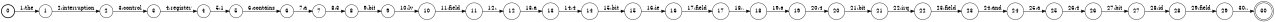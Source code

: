 digraph FST {
rankdir = LR;
size = "8.5,11";
label = "";
center = 1;
orientation = Portrait;
ranksep = "0.4";
nodesep = "0.25";
0 [label = "0", shape = circle, style = bold, fontsize = 14]
	0 -> 1 [label = "1:the", fontsize = 14];
1 [label = "1", shape = circle, style = solid, fontsize = 14]
	1 -> 2 [label = "2:interruption", fontsize = 14];
2 [label = "2", shape = circle, style = solid, fontsize = 14]
	2 -> 3 [label = "3:control", fontsize = 14];
3 [label = "3", shape = circle, style = solid, fontsize = 14]
	3 -> 4 [label = "4:register", fontsize = 14];
4 [label = "4", shape = circle, style = solid, fontsize = 14]
	4 -> 5 [label = "5:1", fontsize = 14];
5 [label = "5", shape = circle, style = solid, fontsize = 14]
	5 -> 6 [label = "6:contains", fontsize = 14];
6 [label = "6", shape = circle, style = solid, fontsize = 14]
	6 -> 7 [label = "7:a", fontsize = 14];
7 [label = "7", shape = circle, style = solid, fontsize = 14]
	7 -> 8 [label = "8:3", fontsize = 14];
8 [label = "8", shape = circle, style = solid, fontsize = 14]
	8 -> 9 [label = "9:bit", fontsize = 14];
9 [label = "9", shape = circle, style = solid, fontsize = 14]
	9 -> 10 [label = "10:lv", fontsize = 14];
10 [label = "10", shape = circle, style = solid, fontsize = 14]
	10 -> 11 [label = "11:field", fontsize = 14];
11 [label = "11", shape = circle, style = solid, fontsize = 14]
	11 -> 12 [label = "12:,", fontsize = 14];
12 [label = "12", shape = circle, style = solid, fontsize = 14]
	12 -> 13 [label = "13:a", fontsize = 14];
13 [label = "13", shape = circle, style = solid, fontsize = 14]
	13 -> 14 [label = "14:4", fontsize = 14];
14 [label = "14", shape = circle, style = solid, fontsize = 14]
	14 -> 15 [label = "15:bit", fontsize = 14];
15 [label = "15", shape = circle, style = solid, fontsize = 14]
	15 -> 16 [label = "16:ie", fontsize = 14];
16 [label = "16", shape = circle, style = solid, fontsize = 14]
	16 -> 17 [label = "17:field", fontsize = 14];
17 [label = "17", shape = circle, style = solid, fontsize = 14]
	17 -> 18 [label = "18:,", fontsize = 14];
18 [label = "18", shape = circle, style = solid, fontsize = 14]
	18 -> 19 [label = "19:a", fontsize = 14];
19 [label = "19", shape = circle, style = solid, fontsize = 14]
	19 -> 20 [label = "20:4", fontsize = 14];
20 [label = "20", shape = circle, style = solid, fontsize = 14]
	20 -> 21 [label = "21:bit", fontsize = 14];
21 [label = "21", shape = circle, style = solid, fontsize = 14]
	21 -> 22 [label = "22:irq", fontsize = 14];
22 [label = "22", shape = circle, style = solid, fontsize = 14]
	22 -> 23 [label = "23:field", fontsize = 14];
23 [label = "23", shape = circle, style = solid, fontsize = 14]
	23 -> 24 [label = "24:and", fontsize = 14];
24 [label = "24", shape = circle, style = solid, fontsize = 14]
	24 -> 25 [label = "25:a", fontsize = 14];
25 [label = "25", shape = circle, style = solid, fontsize = 14]
	25 -> 26 [label = "26:4", fontsize = 14];
26 [label = "26", shape = circle, style = solid, fontsize = 14]
	26 -> 27 [label = "27:bit", fontsize = 14];
27 [label = "27", shape = circle, style = solid, fontsize = 14]
	27 -> 28 [label = "28:id", fontsize = 14];
28 [label = "28", shape = circle, style = solid, fontsize = 14]
	28 -> 29 [label = "29:field", fontsize = 14];
29 [label = "29", shape = circle, style = solid, fontsize = 14]
	29 -> 30 [label = "30:.", fontsize = 14];
30 [label = "30", shape = doublecircle, style = solid, fontsize = 14]
}
